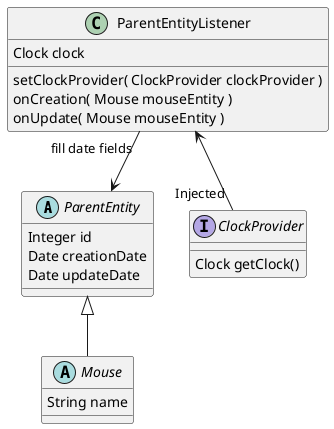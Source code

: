 @startuml
'https://plantuml.com/class-diagram


abstract class ParentEntity {
    Integer id
    Date creationDate
    Date updateDate
}

abstract class Mouse {
    String name

}

ParentEntity <|-- Mouse


class ParentEntityListener {
    Clock clock

    setClockProvider( ClockProvider clockProvider )
    onCreation( Mouse mouseEntity )
    onUpdate( Mouse mouseEntity )
}


interface ClockProvider {
    Clock getClock()
}

ParentEntityListener "fill date fields" --> ParentEntity
ParentEntityListener <-- "Injected" ClockProvider


@enduml